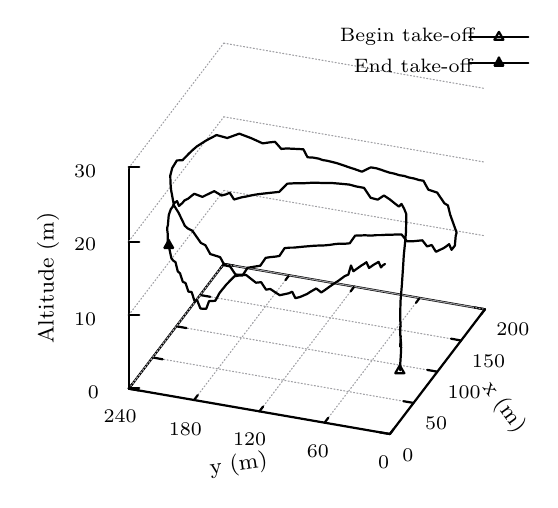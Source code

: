 
\definecolor{ca0a0a4}{RGB}{160,160,164}
\begin{tikzpicture}[y=0.80pt, x=0.80pt, yscale=-0.78, xscale=0.78, inner sep=0pt, outer sep=0pt]
\scriptsize
\begin{scope}[draw=black,line join=bevel,line cap=rect,even odd rule,line width=0.800pt]
  \begin{scope}[cm={{1.0,0.0,0.0,1.0,(0.0,0.0)}},draw=black,line join=bevel,line cap=rect,line width=0.800pt]
  \end{scope}
  \begin{scope}[cm={{1.006,0.0,0.0,1.006,(0.0,0.0)}},draw=black,line join=bevel,line cap=rect,line width=0.800pt]
  \end{scope}
  \begin{scope}[cm={{1.006,0.0,0.0,1.006,(0.0,0.0)}},draw=black,line join=round,line cap=round,line width=0.800pt]
    \path[draw] (57.5,238.9) -- (112.2,167.1);
    \path[draw] (262.5,193.2) -- (112.2,167.1);
    \path[draw] (57.5,238.5) -- (57.5,111.5);
  \end{scope}
  \begin{scope}[cm={{1.006,0.0,0.0,1.006,(0.0,0.0)}},draw=ca0a0a4,dash pattern=on 0.40pt off 0.80pt,line join=round,line cap=round,line width=0.400pt]
    \path[draw] (207.8,265.0) -- (57.5,238.9);
  \end{scope}
  \begin{scope}[cm={{1.006,0.0,0.0,1.006,(0.0,0.0)}},draw=black,line join=round,line cap=round,line width=0.800pt]
    \path[draw] (207.8,265.0) -- (201.9,264.0);
    \path[draw] (57.5,238.9) -- (63.4,239.9);
  \end{scope}
  \begin{scope}[cm={{1.006,0.0,0.0,1.006,(0.0,0.0)}},draw=black,line join=bevel,line cap=rect,line width=0.800pt]
  \end{scope}
  \begin{scope}[cm={{1.006,0.0,0.0,1.006,(216.344,282.253)}},draw=black,line join=bevel,line cap=rect,line width=0.800pt]
  \end{scope}
  \begin{scope}[cm={{1.006,0.0,0.0,1.006,(216.344,282.253)}},draw=black,line join=bevel,line cap=rect,line width=0.800pt]
  \end{scope}
  \begin{scope}[cm={{1.006,0.0,0.0,1.006,(216.344,282.253)}},draw=black,line join=bevel,line cap=rect,line width=0.800pt]
  \end{scope}
  \begin{scope}[cm={{1.006,0.0,0.0,1.006,(216.344,282.253)}},draw=black,line join=bevel,line cap=rect,line width=0.800pt]
  \end{scope}
  \begin{scope}[cm={{1.006,0.0,0.0,1.006,(216.344,282.253)}},draw=black,line join=bevel,line cap=rect,line width=0.800pt]
  \end{scope}
  \begin{scope}[cm={{1.006,0.0,0.0,1.006,(216.344,282.253)}},draw=black,line join=bevel,line cap=rect,line width=0.800pt]
    \path[fill=black] (0.0,0.0) node[above right] () {0};
  \end{scope}
  \begin{scope}[cm={{1.006,0.0,0.0,1.006,(216.344,282.253)}},draw=black,line join=bevel,line cap=rect,line width=0.800pt]
  \end{scope}
  \begin{scope}[cm={{1.006,0.0,0.0,1.006,(0.0,0.0)}},draw=black,line join=bevel,line cap=rect,line width=0.800pt]
  \end{scope}
  \begin{scope}[cm={{1.006,0.0,0.0,1.006,(0.0,0.0)}},draw=ca0a0a4,dash pattern=on 0.40pt off 0.80pt,line join=round,line cap=round,line width=0.400pt]
    \path[draw] (221.4,247.1) -- (71.2,220.9);
  \end{scope}
  \begin{scope}[cm={{1.006,0.0,0.0,1.006,(0.0,0.0)}},draw=black,line join=round,line cap=round,line width=0.800pt]
    \path[draw] (221.4,247.1) -- (215.6,246.1);
    \path[draw] (71.2,220.9) -- (77.0,222.0);
  \end{scope}
  \begin{scope}[cm={{1.006,0.0,0.0,1.006,(0.0,0.0)}},draw=black,line join=bevel,line cap=rect,line width=0.800pt]
  \end{scope}
  \begin{scope}[cm={{1.006,0.0,0.0,1.006,(229.425,264.141)}},draw=black,line join=bevel,line cap=rect,line width=0.800pt]
  \end{scope}
  \begin{scope}[cm={{1.006,0.0,0.0,1.006,(229.425,264.141)}},draw=black,line join=bevel,line cap=rect,line width=0.800pt]
  \end{scope}
  \begin{scope}[cm={{1.006,0.0,0.0,1.006,(229.425,264.141)}},draw=black,line join=bevel,line cap=rect,line width=0.800pt]
  \end{scope}
  \begin{scope}[cm={{1.006,0.0,0.0,1.006,(229.425,264.141)}},draw=black,line join=bevel,line cap=rect,line width=0.800pt]
  \end{scope}
  \begin{scope}[cm={{1.006,0.0,0.0,1.006,(229.425,264.141)}},draw=black,line join=bevel,line cap=rect,line width=0.800pt]
  \end{scope}
  \begin{scope}[cm={{1.006,0.0,0.0,1.006,(229.425,264.141)}},draw=black,line join=bevel,line cap=rect,line width=0.800pt]
    \path[fill=black] (0.0,0.0) node[above right] () {50};
  \end{scope}
  \begin{scope}[cm={{1.006,0.0,0.0,1.006,(229.425,264.141)}},draw=black,line join=bevel,line cap=rect,line width=0.800pt]
  \end{scope}
  \begin{scope}[cm={{1.006,0.0,0.0,1.006,(0.0,0.0)}},draw=black,line join=bevel,line cap=rect,line width=0.800pt]
  \end{scope}
  \begin{scope}[cm={{1.006,0.0,0.0,1.006,(0.0,0.0)}},draw=ca0a0a4,dash pattern=on 0.40pt off 0.80pt,line join=round,line cap=round,line width=0.400pt]
    \path[draw] (235.1,229.1) -- (84.9,203.0);
  \end{scope}
  \begin{scope}[cm={{1.006,0.0,0.0,1.006,(0.0,0.0)}},draw=black,line join=round,line cap=round,line width=0.800pt]
    \path[draw] (235.1,229.1) -- (229.3,228.1);
    \path[draw] (84.9,203.0) -- (90.7,204.0);
  \end{scope}
  \begin{scope}[cm={{1.006,0.0,0.0,1.006,(0.0,0.0)}},draw=black,line join=bevel,line cap=rect,line width=0.800pt]
  \end{scope}
  \begin{scope}[cm={{1.006,0.0,0.0,1.006,(242.506,246.028)}},draw=black,line join=bevel,line cap=rect,line width=0.800pt]
  \end{scope}
  \begin{scope}[cm={{1.006,0.0,0.0,1.006,(242.506,246.028)}},draw=black,line join=bevel,line cap=rect,line width=0.800pt]
  \end{scope}
  \begin{scope}[cm={{1.006,0.0,0.0,1.006,(242.506,246.028)}},draw=black,line join=bevel,line cap=rect,line width=0.800pt]
  \end{scope}
  \begin{scope}[cm={{1.006,0.0,0.0,1.006,(242.506,246.028)}},draw=black,line join=bevel,line cap=rect,line width=0.800pt]
  \end{scope}
  \begin{scope}[cm={{1.006,0.0,0.0,1.006,(242.506,246.028)}},draw=black,line join=bevel,line cap=rect,line width=0.800pt]
  \end{scope}
  \begin{scope}[cm={{1.006,0.0,0.0,1.006,(242.506,246.028)}},draw=black,line join=bevel,line cap=rect,line width=0.800pt]
    \path[fill=black] (0.0,0.0) node[above right] () {100};
  \end{scope}
  \begin{scope}[cm={{1.006,0.0,0.0,1.006,(242.506,246.028)}},draw=black,line join=bevel,line cap=rect,line width=0.800pt]
  \end{scope}
  \begin{scope}[cm={{1.006,0.0,0.0,1.006,(0.0,0.0)}},draw=black,line join=bevel,line cap=rect,line width=0.800pt]
  \end{scope}
  \begin{scope}[cm={{1.006,0.0,0.0,1.006,(0.0,0.0)}},draw=ca0a0a4,dash pattern=on 0.40pt off 0.80pt,line join=round,line cap=round,line width=0.400pt]
    \path[draw] (248.8,211.2) -- (98.6,185.0);
  \end{scope}
  \begin{scope}[cm={{1.006,0.0,0.0,1.006,(0.0,0.0)}},draw=black,line join=round,line cap=round,line width=0.800pt]
    \path[draw] (248.8,211.2) -- (243.0,210.1);
    \path[draw] (98.6,185.0) -- (104.4,186.0);
  \end{scope}
  \begin{scope}[cm={{1.006,0.0,0.0,1.006,(0.0,0.0)}},draw=black,line join=bevel,line cap=rect,line width=0.800pt]
  \end{scope}
  \begin{scope}[cm={{1.006,0.0,0.0,1.006,(256.594,227.916)}},draw=black,line join=bevel,line cap=rect,line width=0.800pt]
  \end{scope}
  \begin{scope}[cm={{1.006,0.0,0.0,1.006,(256.594,227.916)}},draw=black,line join=bevel,line cap=rect,line width=0.800pt]
  \end{scope}
  \begin{scope}[cm={{1.006,0.0,0.0,1.006,(256.594,227.916)}},draw=black,line join=bevel,line cap=rect,line width=0.800pt]
  \end{scope}
  \begin{scope}[cm={{1.006,0.0,0.0,1.006,(256.594,227.916)}},draw=black,line join=bevel,line cap=rect,line width=0.800pt]
  \end{scope}
  \begin{scope}[cm={{1.006,0.0,0.0,1.006,(256.594,227.916)}},draw=black,line join=bevel,line cap=rect,line width=0.800pt]
  \end{scope}
  \begin{scope}[cm={{1.006,0.0,0.0,1.006,(256.594,227.916)}},draw=black,line join=bevel,line cap=rect,line width=0.800pt]
    \path[fill=black] (0.0,0.0) node[above right] () {150};
  \end{scope}
  \begin{scope}[cm={{1.006,0.0,0.0,1.006,(256.594,227.916)}},draw=black,line join=bevel,line cap=rect,line width=0.800pt]
  \end{scope}
  \begin{scope}[cm={{1.006,0.0,0.0,1.006,(0.0,0.0)}},draw=black,line join=bevel,line cap=rect,line width=0.800pt]
  \end{scope}
  \begin{scope}[cm={{1.006,0.0,0.0,1.006,(0.0,0.0)}},draw=ca0a0a4,dash pattern=on 0.40pt off 0.80pt,line join=round,line cap=round,line width=0.400pt]
    \path[draw] (262.5,193.2) -- (112.2,167.1);
  \end{scope}
  \begin{scope}[cm={{1.006,0.0,0.0,1.006,(0.0,0.0)}},draw=black,line join=round,line cap=round,line width=0.800pt]
    \path[draw] (262.5,193.2) -- (256.6,192.2);
    \path[draw] (112.2,167.1) -- (118.1,168.1);
  \end{scope}
  \begin{scope}[cm={{1.006,0.0,0.0,1.006,(0.0,0.0)}},draw=black,line join=bevel,line cap=rect,line width=0.800pt]
  \end{scope}
  \begin{scope}[cm={{1.006,0.0,0.0,1.006,(270.681,209.803)}},draw=black,line join=bevel,line cap=rect,line width=0.800pt]
  \end{scope}
  \begin{scope}[cm={{1.006,0.0,0.0,1.006,(270.681,209.803)}},draw=black,line join=bevel,line cap=rect,line width=0.800pt]
  \end{scope}
  \begin{scope}[cm={{1.006,0.0,0.0,1.006,(270.681,209.803)}},draw=black,line join=bevel,line cap=rect,line width=0.800pt]
  \end{scope}
  \begin{scope}[cm={{1.006,0.0,0.0,1.006,(270.681,209.803)}},draw=black,line join=bevel,line cap=rect,line width=0.800pt]
  \end{scope}
  \begin{scope}[cm={{1.006,0.0,0.0,1.006,(270.681,209.803)}},draw=black,line join=bevel,line cap=rect,line width=0.800pt]
  \end{scope}
  \begin{scope}[cm={{1.006,0.0,0.0,1.006,(270.681,209.803)}},draw=black,line join=bevel,line cap=rect,line width=0.800pt]
    \path[fill=black] (0.0,0.0) node[above right] () {200};
  \end{scope}
  \begin{scope}[cm={{1.006,0.0,0.0,1.006,(270.681,209.803)}},draw=black,line join=bevel,line cap=rect,line width=0.800pt]
  \end{scope}
  \begin{scope}[cm={{1.006,0.0,0.0,1.006,(0.0,0.0)}},draw=black,line join=bevel,line cap=rect,line width=0.800pt]
  \end{scope}
  \begin{scope}[cm={{1.006,0.0,0.0,1.006,(0.0,0.0)}},draw=ca0a0a4,dash pattern=on 0.40pt off 0.80pt,line join=round,line cap=round,line width=0.400pt]
    \path[draw] (207.8,265.0) -- (262.5,193.2);
  \end{scope}
  \begin{scope}[cm={{1.006,0.0,0.0,1.006,(0.0,0.0)}},draw=black,line join=round,line cap=round,line width=0.800pt]
    \path[draw] (207.8,265.0) -- (209.9,262.2);
    \path[draw] (262.5,193.2) -- (260.4,196.0);
  \end{scope}
  \begin{scope}[cm={{1.006,0.0,0.0,1.006,(0.0,0.0)}},draw=black,line join=bevel,line cap=rect,line width=0.800pt]
  \end{scope}
  \begin{scope}[cm={{1.006,0.0,0.0,1.006,(202.256,286.278)}},draw=black,line join=bevel,line cap=rect,line width=0.800pt]
  \end{scope}
  \begin{scope}[cm={{1.006,0.0,0.0,1.006,(202.256,286.278)}},draw=black,line join=bevel,line cap=rect,line width=0.800pt]
  \end{scope}
  \begin{scope}[cm={{1.006,0.0,0.0,1.006,(202.256,286.278)}},draw=black,line join=bevel,line cap=rect,line width=0.800pt]
  \end{scope}
  \begin{scope}[cm={{1.006,0.0,0.0,1.006,(202.256,286.278)}},draw=black,line join=bevel,line cap=rect,line width=0.800pt]
  \end{scope}
  \begin{scope}[cm={{1.006,0.0,0.0,1.006,(202.256,286.278)}},draw=black,line join=bevel,line cap=rect,line width=0.800pt]
  \end{scope}
  \begin{scope}[cm={{1.006,0.0,0.0,1.006,(202.256,286.278)}},draw=black,line join=bevel,line cap=rect,line width=0.800pt]
    \path[fill=black] (0.0,0.0) node[above right] () {0};
  \end{scope}
  \begin{scope}[cm={{1.006,0.0,0.0,1.006,(202.256,286.278)}},draw=black,line join=bevel,line cap=rect,line width=0.800pt]
  \end{scope}
  \begin{scope}[cm={{1.006,0.0,0.0,1.006,(0.0,0.0)}},draw=black,line join=bevel,line cap=rect,line width=0.800pt]
  \end{scope}
  \begin{scope}[cm={{1.006,0.0,0.0,1.006,(0.0,0.0)}},draw=ca0a0a4,dash pattern=on 0.40pt off 0.80pt,line join=round,line cap=round,line width=0.400pt]
    \path[draw] (170.2,258.5) -- (224.9,186.7);
  \end{scope}
  \begin{scope}[cm={{1.006,0.0,0.0,1.006,(0.0,0.0)}},draw=black,line join=round,line cap=round,line width=0.800pt]
    \path[draw] (170.2,258.5) -- (172.3,255.7);
    \path[draw] (224.9,186.7) -- (222.8,189.5);
  \end{scope}
  \begin{scope}[cm={{1.006,0.0,0.0,1.006,(0.0,0.0)}},draw=black,line join=bevel,line cap=rect,line width=0.800pt]
  \end{scope}
  \begin{scope}[cm={{1.006,0.0,0.0,1.006,(161.0,280.241)}},draw=black,line join=bevel,line cap=rect,line width=0.800pt]
  \end{scope}
  \begin{scope}[cm={{1.006,0.0,0.0,1.006,(161.0,280.241)}},draw=black,line join=bevel,line cap=rect,line width=0.800pt]
  \end{scope}
  \begin{scope}[cm={{1.006,0.0,0.0,1.006,(161.0,280.241)}},draw=black,line join=bevel,line cap=rect,line width=0.800pt]
  \end{scope}
  \begin{scope}[cm={{1.006,0.0,0.0,1.006,(161.0,280.241)}},draw=black,line join=bevel,line cap=rect,line width=0.800pt]
  \end{scope}
  \begin{scope}[cm={{1.006,0.0,0.0,1.006,(161.0,280.241)}},draw=black,line join=bevel,line cap=rect,line width=0.800pt]
  \end{scope}
  \begin{scope}[cm={{1.006,0.0,0.0,1.006,(161.0,280.241)}},draw=black,line join=bevel,line cap=rect,line width=0.800pt]
    \path[fill=black] (0.0,0.0) node[above right] () {60};
  \end{scope}
  \begin{scope}[cm={{1.006,0.0,0.0,1.006,(161.0,280.241)}},draw=black,line join=bevel,line cap=rect,line width=0.800pt]
  \end{scope}
  \begin{scope}[cm={{1.006,0.0,0.0,1.006,(0.0,0.0)}},draw=black,line join=bevel,line cap=rect,line width=0.800pt]
  \end{scope}
  \begin{scope}[cm={{1.006,0.0,0.0,1.006,(0.0,0.0)}},draw=ca0a0a4,dash pattern=on 0.40pt off 0.80pt,line join=round,line cap=round,line width=0.400pt]
    \path[draw] (132.7,252.0) -- (187.3,180.1);
  \end{scope}
  \begin{scope}[cm={{1.006,0.0,0.0,1.006,(0.0,0.0)}},draw=black,line join=round,line cap=round,line width=0.800pt]
    \path[draw] (132.7,252.0) -- (134.8,249.2);
    \path[draw] (187.3,180.1) -- (185.2,182.9);
  \end{scope}
  \begin{scope}[cm={{1.006,0.0,0.0,1.006,(0.0,0.0)}},draw=black,line join=bevel,line cap=rect,line width=0.800pt]
  \end{scope}
  \begin{scope}[cm={{1.006,0.0,0.0,1.006,(118.234,273.197)}},draw=black,line join=bevel,line cap=rect,line width=0.800pt]
  \end{scope}
  \begin{scope}[cm={{1.006,0.0,0.0,1.006,(118.234,273.197)}},draw=black,line join=bevel,line cap=rect,line width=0.800pt]
  \end{scope}
  \begin{scope}[cm={{1.006,0.0,0.0,1.006,(118.234,273.197)}},draw=black,line join=bevel,line cap=rect,line width=0.800pt]
  \end{scope}
  \begin{scope}[cm={{1.006,0.0,0.0,1.006,(118.234,273.197)}},draw=black,line join=bevel,line cap=rect,line width=0.800pt]
  \end{scope}
  \begin{scope}[cm={{1.006,0.0,0.0,1.006,(118.234,273.197)}},draw=black,line join=bevel,line cap=rect,line width=0.800pt]
  \end{scope}
  \begin{scope}[cm={{1.006,0.0,0.0,1.006,(118.234,273.197)}},draw=black,line join=bevel,line cap=rect,line width=0.800pt]
    \path[fill=black] (0.0,0.0) node[above right] () {120};
  \end{scope}
  \begin{scope}[cm={{1.006,0.0,0.0,1.006,(118.234,273.197)}},draw=black,line join=bevel,line cap=rect,line width=0.800pt]
  \end{scope}
  \begin{scope}[cm={{1.006,0.0,0.0,1.006,(0.0,0.0)}},draw=black,line join=bevel,line cap=rect,line width=0.800pt]
  \end{scope}
  \begin{scope}[cm={{1.006,0.0,0.0,1.006,(0.0,0.0)}},draw=ca0a0a4,dash pattern=on 0.40pt off 0.80pt,line join=round,line cap=round,line width=0.400pt]
    \path[draw] (95.1,245.4) -- (149.8,173.6);
  \end{scope}
  \begin{scope}[cm={{1.006,0.0,0.0,1.006,(0.0,0.0)}},draw=black,line join=round,line cap=round,line width=0.800pt]
    \path[draw] (95.1,245.4) -- (97.2,242.6);
    \path[draw] (149.8,173.6) -- (147.7,176.4);
  \end{scope}
  \begin{scope}[cm={{1.006,0.0,0.0,1.006,(0.0,0.0)}},draw=black,line join=bevel,line cap=rect,line width=0.800pt]
  \end{scope}
  \begin{scope}[cm={{1.006,0.0,0.0,1.006,(81.003,267.159)}},draw=black,line join=bevel,line cap=rect,line width=0.800pt]
  \end{scope}
  \begin{scope}[cm={{1.006,0.0,0.0,1.006,(81.003,267.159)}},draw=black,line join=bevel,line cap=rect,line width=0.800pt]
  \end{scope}
  \begin{scope}[cm={{1.006,0.0,0.0,1.006,(81.003,267.159)}},draw=black,line join=bevel,line cap=rect,line width=0.800pt]
  \end{scope}
  \begin{scope}[cm={{1.006,0.0,0.0,1.006,(81.003,267.159)}},draw=black,line join=bevel,line cap=rect,line width=0.800pt]
  \end{scope}
  \begin{scope}[cm={{1.006,0.0,0.0,1.006,(81.003,267.159)}},draw=black,line join=bevel,line cap=rect,line width=0.800pt]
  \end{scope}
  \begin{scope}[cm={{1.006,0.0,0.0,1.006,(81.003,267.159)}},draw=black,line join=bevel,line cap=rect,line width=0.800pt]
    \path[fill=black] (0.0,0.0) node[above right] () {180};
  \end{scope}
  \begin{scope}[cm={{1.006,0.0,0.0,1.006,(81.003,267.159)}},draw=black,line join=bevel,line cap=rect,line width=0.800pt]
  \end{scope}
  \begin{scope}[cm={{1.006,0.0,0.0,1.006,(0.0,0.0)}},draw=black,line join=bevel,line cap=rect,line width=0.800pt]
  \end{scope}
  \begin{scope}[cm={{1.006,0.0,0.0,1.006,(0.0,0.0)}},draw=ca0a0a4,dash pattern=on 0.40pt off 0.80pt,line join=round,line cap=round,line width=0.400pt]
    \path[draw] (57.5,238.9) -- (112.2,167.1);
  \end{scope}
  \begin{scope}[cm={{1.006,0.0,0.0,1.006,(0.0,0.0)}},draw=black,line join=round,line cap=round,line width=0.800pt]
    \path[draw] (57.5,238.9) -- (59.6,236.1);
    \path[draw] (112.2,167.1) -- (110.1,169.9);
  \end{scope}
  \begin{scope}[cm={{1.006,0.0,0.0,1.006,(0.0,0.0)}},draw=black,line join=bevel,line cap=rect,line width=0.800pt]
  \end{scope}
  \begin{scope}[cm={{1.006,0.0,0.0,1.006,(43.269,260.116)}},draw=black,line join=bevel,line cap=rect,line width=0.800pt]
  \end{scope}
  \begin{scope}[cm={{1.006,0.0,0.0,1.006,(43.269,260.116)}},draw=black,line join=bevel,line cap=rect,line width=0.800pt]
  \end{scope}
  \begin{scope}[cm={{1.006,0.0,0.0,1.006,(43.269,260.116)}},draw=black,line join=bevel,line cap=rect,line width=0.800pt]
  \end{scope}
  \begin{scope}[cm={{1.006,0.0,0.0,1.006,(43.269,260.116)}},draw=black,line join=bevel,line cap=rect,line width=0.800pt]
  \end{scope}
  \begin{scope}[cm={{1.006,0.0,0.0,1.006,(43.269,260.116)}},draw=black,line join=bevel,line cap=rect,line width=0.800pt]
  \end{scope}
  \begin{scope}[cm={{1.006,0.0,0.0,1.006,(43.269,260.116)}},draw=black,line join=bevel,line cap=rect,line width=0.800pt]
    \path[fill=black] (0.0,0.0) node[above right] () {240};
  \end{scope}
  \begin{scope}[cm={{1.006,0.0,0.0,1.006,(43.269,260.116)}},draw=black,line join=bevel,line cap=rect,line width=0.800pt]
  \end{scope}
  \begin{scope}[cm={{1.006,0.0,0.0,1.006,(0.0,0.0)}},draw=black,line join=bevel,line cap=rect,line width=0.800pt]
  \end{scope}
  \begin{scope}[cm={{1.006,0.0,0.0,1.006,(0.0,0.0)}},draw=ca0a0a4,dash pattern=on 0.40pt off 0.80pt,line join=round,line cap=round,line width=0.400pt]
    \path[draw] (57.5,238.9) -- (112.2,167.1);
    \path[draw] (112.2,167.1) -- (112.2,167.1) -- (262.5,193.2);
  \end{scope}
  \begin{scope}[cm={{1.006,0.0,0.0,1.006,(0.0,0.0)}},draw=black,line join=round,line cap=round,line width=0.800pt]
    \path[draw] (57.5,238.5) -- (63.5,238.5);
  \end{scope}
  \begin{scope}[cm={{1.006,0.0,0.0,1.006,(0.0,0.0)}},draw=black,line join=bevel,line cap=rect,line width=0.800pt]
  \end{scope}
  \begin{scope}[cm={{1.006,0.0,0.0,1.006,(34.212,246.028)}},draw=black,line join=bevel,line cap=rect,line width=0.800pt]
  \end{scope}
  \begin{scope}[cm={{1.006,0.0,0.0,1.006,(34.212,246.028)}},draw=black,line join=bevel,line cap=rect,line width=0.800pt]
  \end{scope}
  \begin{scope}[cm={{1.006,0.0,0.0,1.006,(34.212,246.028)}},draw=black,line join=bevel,line cap=rect,line width=0.800pt]
  \end{scope}
  \begin{scope}[cm={{1.006,0.0,0.0,1.006,(34.212,246.028)}},draw=black,line join=bevel,line cap=rect,line width=0.800pt]
  \end{scope}
  \begin{scope}[cm={{1.006,0.0,0.0,1.006,(34.212,246.028)}},draw=black,line join=bevel,line cap=rect,line width=0.800pt]
  \end{scope}
  \begin{scope}[cm={{1.006,0.0,0.0,1.006,(34.212,246.028)}},draw=black,line join=bevel,line cap=rect,line width=0.800pt]
    \path[fill=black] (0.0,0.0) node[above right] () {0};
  \end{scope}
  \begin{scope}[cm={{1.006,0.0,0.0,1.006,(34.212,246.028)}},draw=black,line join=bevel,line cap=rect,line width=0.800pt]
  \end{scope}
  \begin{scope}[cm={{1.006,0.0,0.0,1.006,(0.0,0.0)}},draw=black,line join=bevel,line cap=rect,line width=0.800pt]
  \end{scope}
  \begin{scope}[cm={{1.006,0.0,0.0,1.006,(0.0,0.0)}},draw=ca0a0a4,dash pattern=on 0.40pt off 0.80pt,line join=round,line cap=round,line width=0.400pt]
    \path[draw] (57.5,196.5) -- (112.2,124.8);
    \path[draw] (112.2,124.8) -- (112.2,124.8) -- (262.5,150.9);
  \end{scope}
  \begin{scope}[cm={{1.006,0.0,0.0,1.006,(0.0,0.0)}},draw=black,line join=round,line cap=round,line width=0.800pt]
    \path[draw] (57.5,196.5) -- (63.5,196.5);
  \end{scope}
  \begin{scope}[cm={{1.006,0.0,0.0,1.006,(0.0,0.0)}},draw=black,line join=bevel,line cap=rect,line width=0.800pt]
  \end{scope}
  \begin{scope}[cm={{1.006,0.0,0.0,1.006,(26.163,203.766)}},draw=black,line join=bevel,line cap=rect,line width=0.800pt]
  \end{scope}
  \begin{scope}[cm={{1.006,0.0,0.0,1.006,(26.163,203.766)}},draw=black,line join=bevel,line cap=rect,line width=0.800pt]
  \end{scope}
  \begin{scope}[cm={{1.006,0.0,0.0,1.006,(26.163,203.766)}},draw=black,line join=bevel,line cap=rect,line width=0.800pt]
  \end{scope}
  \begin{scope}[cm={{1.006,0.0,0.0,1.006,(26.163,203.766)}},draw=black,line join=bevel,line cap=rect,line width=0.800pt]
  \end{scope}
  \begin{scope}[cm={{1.006,0.0,0.0,1.006,(26.163,203.766)}},draw=black,line join=bevel,line cap=rect,line width=0.800pt]
  \end{scope}
  \begin{scope}[cm={{1.006,0.0,0.0,1.006,(26.163,203.766)}},draw=black,line join=bevel,line cap=rect,line width=0.800pt]
    \path[fill=black] (0.0,0.0) node[above right] () {10};
  \end{scope}
  \begin{scope}[cm={{1.006,0.0,0.0,1.006,(26.163,203.766)}},draw=black,line join=bevel,line cap=rect,line width=0.800pt]
  \end{scope}
  \begin{scope}[cm={{1.006,0.0,0.0,1.006,(0.0,0.0)}},draw=black,line join=bevel,line cap=rect,line width=0.800pt]
  \end{scope}
  \begin{scope}[cm={{1.006,0.0,0.0,1.006,(0.0,0.0)}},draw=ca0a0a4,dash pattern=on 0.40pt off 0.80pt,line join=round,line cap=round,line width=0.400pt]
    \path[draw] (57.5,154.1) -- (112.2,82.4);
    \path[draw] (112.2,82.4) -- (112.2,82.4) -- (262.5,108.5);
  \end{scope}
  \begin{scope}[cm={{1.006,0.0,0.0,1.006,(0.0,0.0)}},draw=black,line join=round,line cap=round,line width=0.800pt]
    \path[draw] (57.5,154.5) -- (63.5,154.5);
  \end{scope}
  \begin{scope}[cm={{1.006,0.0,0.0,1.006,(0.0,0.0)}},draw=black,line join=bevel,line cap=rect,line width=0.800pt]
  \end{scope}
  \begin{scope}[cm={{1.006,0.0,0.0,1.006,(26.163,160.497)}},draw=black,line join=bevel,line cap=rect,line width=0.800pt]
  \end{scope}
  \begin{scope}[cm={{1.006,0.0,0.0,1.006,(26.163,160.497)}},draw=black,line join=bevel,line cap=rect,line width=0.800pt]
  \end{scope}
  \begin{scope}[cm={{1.006,0.0,0.0,1.006,(26.163,160.497)}},draw=black,line join=bevel,line cap=rect,line width=0.800pt]
  \end{scope}
  \begin{scope}[cm={{1.006,0.0,0.0,1.006,(26.163,160.497)}},draw=black,line join=bevel,line cap=rect,line width=0.800pt]
  \end{scope}
  \begin{scope}[cm={{1.006,0.0,0.0,1.006,(26.163,160.497)}},draw=black,line join=bevel,line cap=rect,line width=0.800pt]
  \end{scope}
  \begin{scope}[cm={{1.006,0.0,0.0,1.006,(26.163,160.497)}},draw=black,line join=bevel,line cap=rect,line width=0.800pt]
    \path[fill=black] (0.0,0.0) node[above right] () {20};
  \end{scope}
  \begin{scope}[cm={{1.006,0.0,0.0,1.006,(26.163,160.497)}},draw=black,line join=bevel,line cap=rect,line width=0.800pt]
  \end{scope}
  \begin{scope}[cm={{1.006,0.0,0.0,1.006,(0.0,0.0)}},draw=black,line join=bevel,line cap=rect,line width=0.800pt]
  \end{scope}
  \begin{scope}[cm={{1.006,0.0,0.0,1.006,(0.0,0.0)}},draw=ca0a0a4,dash pattern=on 0.40pt off 0.80pt,line join=round,line cap=round,line width=0.400pt]
    \path[draw] (57.5,111.8) -- (112.2,40.0);
    \path[draw] (112.2,40.0) -- (112.2,40.0) -- (262.5,66.1);
  \end{scope}
  \begin{scope}[cm={{1.006,0.0,0.0,1.006,(0.0,0.0)}},draw=black,line join=round,line cap=round,line width=0.800pt]
    \path[draw] (57.5,111.5) -- (63.5,111.5);
  \end{scope}
  \begin{scope}[cm={{1.006,0.0,0.0,1.006,(0.0,0.0)}},draw=black,line join=bevel,line cap=rect,line width=0.800pt]
  \end{scope}
  \begin{scope}[cm={{1.006,0.0,0.0,1.006,(26.163,118.234)}},draw=black,line join=bevel,line cap=rect,line width=0.800pt]
  \end{scope}
  \begin{scope}[cm={{1.006,0.0,0.0,1.006,(26.163,118.234)}},draw=black,line join=bevel,line cap=rect,line width=0.800pt]
  \end{scope}
  \begin{scope}[cm={{1.006,0.0,0.0,1.006,(26.163,118.234)}},draw=black,line join=bevel,line cap=rect,line width=0.800pt]
  \end{scope}
  \begin{scope}[cm={{1.006,0.0,0.0,1.006,(26.163,118.234)}},draw=black,line join=bevel,line cap=rect,line width=0.800pt]
  \end{scope}
  \begin{scope}[cm={{1.006,0.0,0.0,1.006,(26.163,118.234)}},draw=black,line join=bevel,line cap=rect,line width=0.800pt]
  \end{scope}
  \begin{scope}[cm={{1.006,0.0,0.0,1.006,(26.163,118.234)}},draw=black,line join=bevel,line cap=rect,line width=0.800pt]
    \path[fill=black] (0.0,0.0) node[above right] () {30};
  \end{scope}
  \begin{scope}[cm={{1.006,0.0,0.0,1.006,(26.163,118.234)}},draw=black,line join=bevel,line cap=rect,line width=0.800pt]
  \end{scope}
  \begin{scope}[cm={{1.006,0.0,0.0,1.006,(0.0,0.0)}},draw=black,line join=bevel,line cap=rect,line width=0.800pt]
  \end{scope}
  \begin{scope}[cm={{1.006,0.0,0.0,1.006,(0.0,0.0)}},draw=black,line join=bevel,line cap=rect,line width=0.800pt]
  \end{scope}
  \begin{scope}[cm={{1.006,0.0,0.0,1.006,(0.0,0.0)}},draw=black,line join=bevel,line cap=rect,line width=0.800pt]
  \end{scope}
  \begin{scope}[cm={{1.006,0.0,0.0,1.006,(0.0,0.0)}},draw=black,line join=round,line cap=round,line width=0.800pt]
    \path[draw] (213.8,228.3) -- (213.8,228.3) -- (213.8,228.3) --
      (213.8,228.3) -- (213.8,228.3) -- (213.8,228.3) --
      (213.8,228.3) -- (213.8,228.3) -- (213.8,228.3) --
      (213.8,228.3) -- (213.8,228.3) -- (213.8,228.3) --
      (213.8,228.3) -- (213.8,228.3) -- (213.8,228.3) --
      (213.8,228.3) -- (213.8,228.3) -- (213.8,224.0) --
      (213.8,224.0) -- (213.8,224.0) -- (213.8,224.0) --
      (214.1,219.4) -- (214.1,219.4) -- (214.1,219.4) --
      (214.1,219.4) -- (214.1,219.4) -- (214.1,219.4) --
      (214.3,214.8) -- (214.3,214.8) -- (213.7,214.7) --
      (213.7,214.7) -- (214.0,210.1) -- (214.0,210.1) --
      (214.3,214.0) -- (214.3,214.0) -- (214.3,214.0) --
      (214.3,214.0) -- (213.9,209.3) -- (213.9,209.3) --
      (214.2,208.9) -- (214.2,208.9) -- (213.8,208.5) --
      (213.8,208.5) -- (213.8,208.5) -- (213.8,208.5) --
      (213.8,208.5) -- (213.8,208.5) -- (213.7,203.4) --
      (213.7,203.4) -- (214.0,203.0) -- (214.0,203.0) --
      (214.0,203.0) -- (214.0,203.0) -- (213.7,198.3) --
      (213.7,198.3) -- (213.7,198.3) -- (213.7,198.3) --
      (213.9,188.7) -- (213.9,188.7) -- (213.9,188.7) --
      (213.9,188.7) -- (214.7,179.1) -- (214.7,179.1) --
      (214.7,179.1) -- (214.7,179.1) -- (215.4,168.7) --
      (215.4,168.7) -- (215.4,168.7) -- (215.4,168.7) --
      (215.8,162.1) -- (215.8,162.1) -- (215.8,162.1) --
      (215.8,162.1) -- (215.8,162.1) -- (215.8,162.1) --
      (216.5,155.1) -- (216.5,155.1) -- (216.5,155.1) --
      (216.5,155.1) -- (216.5,155.1) -- (216.5,155.1) --
      (217.1,148.3) -- (217.1,148.3) -- (217.1,148.3) --
      (217.1,148.3) -- (217.2,141.2) -- (217.2,141.2) --
      (217.2,141.2) -- (217.2,141.2) -- (217.2,138.3) --
      (217.2,138.3) -- (217.2,138.3) -- (217.2,138.3) --
      (217.2,138.3) -- (217.2,138.3) -- (216.0,135.3) --
      (216.0,135.3) -- (216.0,135.3) -- (216.0,135.3) --
      (216.0,135.3) -- (216.0,135.3) -- (214.5,132.6) --
      (214.5,132.6) -- (214.5,132.6) -- (214.5,132.6) --
      (213.0,134.1) -- (213.0,134.1) -- (213.0,134.1) --
      (213.0,134.1) -- (210.3,132.0) -- (210.3,132.0) --
      (210.3,132.0) -- (210.3,132.0) -- (210.3,132.0) --
      (210.3,132.0) -- (207.7,129.9) -- (207.7,129.9) --
      (207.7,129.9) -- (207.7,129.9) -- (207.7,129.9) --
      (207.7,129.9) -- (204.4,127.7) -- (204.4,127.7) --
      (204.4,127.7) -- (204.4,127.7) -- (200.8,130.1) --
      (200.8,130.1) -- (200.8,130.1) -- (200.8,130.1) --
      (196.7,129.0) -- (196.7,129.0) -- (196.7,129.0) --
      (196.7,129.0) -- (196.7,129.0) -- (196.7,129.0) --
      (192.9,123.3) -- (192.9,123.3) -- (192.9,123.3) --
      (192.9,123.3) -- (192.9,123.3) -- (192.9,123.3) --
      (188.5,122.5) -- (188.5,122.5) -- (188.5,122.5) --
      (188.5,122.5) -- (184.4,121.4) -- (184.4,121.4) --
      (184.4,121.4) -- (184.4,121.4) -- (179.1,120.9) --
      (179.1,120.9) -- (179.1,120.9) -- (179.1,120.9) --
      (179.1,120.9) -- (179.1,120.9) -- (174.4,120.5) --
      (174.4,120.5) -- (174.4,120.5) -- (174.4,120.5) --
      (174.4,120.5) -- (174.4,120.5) -- (169.5,120.5) --
      (169.5,120.5) -- (169.5,120.5) -- (169.5,120.5) --
      (163.9,120.3) -- (163.9,120.3) -- (163.9,120.3) --
      (163.9,120.3) -- (158.8,120.6) -- (158.8,120.6) --
      (158.8,120.6) -- (158.8,120.6) -- (158.8,120.6) --
      (158.8,120.6) -- (153.9,120.6) -- (153.9,120.6) --
      (153.9,120.6) -- (153.9,120.6) -- (153.9,120.6) --
      (153.9,120.6) -- (148.7,120.9) -- (148.7,120.9) --
      (148.7,120.9) -- (148.7,120.9) -- (144.1,125.6) --
      (144.1,125.6) -- (144.1,125.6) -- (144.1,125.6) --
      (138.6,126.2) -- (138.6,126.2) -- (138.6,126.2) --
      (138.6,126.2) -- (138.6,126.2) -- (138.6,126.2) --
      (134.1,126.7) -- (134.1,126.7) -- (131.6,127.0) --
      (131.6,127.0) -- (129.2,127.4) -- (129.2,127.4) --
      (129.2,127.4) -- (129.2,127.4) -- (129.2,127.4) --
      (129.2,127.4) -- (125.0,128.3) -- (125.0,128.3) --
      (122.6,128.7) -- (122.6,128.7) -- (122.6,128.7) --
      (122.6,128.7) -- (122.6,128.7) -- (122.6,128.7) --
      (118.1,130.0) -- (118.1,130.0) -- (115.6,126.1) --
      (115.6,126.1) -- (113.6,127.0) -- (113.6,127.0) --
      (110.9,127.7) -- (110.9,127.7) -- (110.9,127.7) --
      (110.9,127.7) -- (110.9,127.7) -- (110.9,127.7) --
      (106.7,125.2) -- (106.7,125.2) -- (106.7,125.2) --
      (106.7,125.2) -- (102.3,127.3) -- (102.3,127.3) --
      (102.3,127.3) -- (102.3,127.3) -- (99.9,128.5) --
      (99.9,128.5) -- (99.9,128.5) -- (99.9,128.5) --
      (95.2,126.7) -- (95.2,126.7) -- (93.5,128.0) --
      (93.5,128.0) -- (93.5,128.0) -- (93.5,128.0) --
      (91.8,129.4) -- (91.8,129.4) -- (89.5,130.6) --
      (89.5,130.6) -- (88.4,132.0) -- (88.4,132.0) --
      (86.4,133.7) -- (86.4,133.7) -- (85.3,130.9) --
      (85.3,130.9) -- (85.3,130.9) -- (85.3,130.9) --
      (83.5,132.2) -- (83.5,132.2) -- (82.8,134.1) --
      (82.8,134.1) -- (81.7,135.6) -- (81.7,135.6) --
      (81.0,137.5) -- (81.0,137.5) -- (81.0,137.5) --
      (81.0,137.5) -- (80.5,139.0) -- (80.5,139.0) --
      (80.0,144.8) -- (80.0,144.8) -- (79.6,146.3) --
      (79.6,146.3) -- (79.7,148.0) -- (79.7,148.0) --
      (79.7,148.0) -- (79.7,148.0) -- (79.9,149.7) --
      (79.9,149.7) -- (80.0,155.4) -- (80.0,155.4) --
      (80.5,156.7) -- (80.5,156.7) -- (80.5,156.7) --
      (80.5,156.7) -- (80.5,156.7) -- (80.5,156.7) --
      (82.0,163.7) -- (82.0,163.7) -- (83.0,165.1) --
      (83.0,165.1) -- (84.4,166.1) -- (84.4,166.1) --
      (84.4,166.1) -- (84.4,166.1) -- (85.7,171.4) --
      (85.7,171.4) -- (87.0,172.5) -- (87.0,172.5) --
      (88.6,177.4) -- (88.6,177.4) -- (90.2,178.1) --
      (90.2,178.1) -- (90.2,178.1) -- (90.2,178.1) --
      (91.8,183.0) -- (91.8,183.0) -- (93.7,183.3) --
      (93.7,183.3) -- (95.3,188.3) -- (95.3,188.3) --
      (96.9,188.1) -- (96.9,188.1) -- (96.9,188.1) --
      (96.9,188.1) -- (98.7,192.7) -- (98.7,192.7) --
      (100.0,192.9) -- (100.0,192.9) -- (102.1,192.9) --
      (102.1,192.9) -- (103.7,188.5) -- (103.7,188.5) --
      (103.7,188.5) -- (103.7,188.5) -- (105.8,188.4) --
      (105.8,188.4) -- (107.3,188.3) -- (107.3,188.3) --
      (109.8,183.7) -- (109.8,183.7) -- (109.8,183.7) --
      (109.8,183.7) -- (109.8,183.7) -- (109.8,183.7) --
      (113.7,178.9) -- (113.7,178.9) -- (113.7,178.9) --
      (113.7,178.9) -- (118.3,174.2) -- (118.3,174.2) --
      (120.7,173.8) -- (120.7,173.8) -- (122.9,173.8) --
      (122.9,173.8) -- (122.9,173.8) -- (122.9,173.8) --
      (125.9,169.3) -- (125.9,169.3) -- (128.4,168.9) --
      (128.4,168.9) -- (130.8,168.5) -- (130.8,168.5) --
      (133.2,168.1) -- (133.2,168.1) -- (133.2,168.1) --
      (133.2,168.1) -- (136.3,163.6) -- (136.3,163.6) --
      (138.7,163.2) -- (138.7,163.2) -- (141.7,162.9) --
      (141.7,162.9) -- (141.7,162.9) -- (141.7,162.9) --
      (144.2,162.5) -- (144.2,162.5) -- (147.2,158.0) --
      (147.2,158.0) -- (150.3,157.7) -- (150.3,157.7) --
      (152.4,157.7) -- (152.4,157.7) -- (152.4,157.7) --
      (152.4,157.7) -- (155.5,157.4) -- (155.5,157.4) --
      (158.5,157.1) -- (158.5,157.1) -- (158.5,157.1) --
      (158.5,157.1) -- (158.5,157.1) -- (158.5,157.1) --
      (164.5,156.6) -- (164.5,156.6) -- (164.5,156.6) --
      (164.5,156.6) -- (170.4,156.4) -- (170.4,156.4) --
      (173.4,156.1) -- (173.4,156.1) -- (175.9,155.7) --
      (175.9,155.7) -- (175.9,155.7) -- (175.9,155.7) --
      (178.9,155.4) -- (178.9,155.4) -- (181.7,155.5) --
      (181.7,155.5) -- (184.7,155.2) -- (184.7,155.2) --
      (187.8,150.8) -- (187.8,150.8) -- (187.8,150.8) --
      (187.8,150.8) -- (187.8,150.8) -- (187.8,150.8) --
      (193.6,150.6) -- (193.6,150.6) -- (197.0,150.8) --
      (197.0,150.8) -- (200.1,150.5) -- (200.1,150.5) --
      (202.9,150.5) -- (202.9,150.5) -- (202.9,150.5) --
      (202.9,150.5) -- (205.9,150.3) -- (205.9,150.3) --
      (208.7,150.3) -- (208.7,150.3) -- (211.8,150.1) --
      (211.8,150.1) -- (214.5,150.1) -- (214.5,150.1) --
      (214.5,150.1) -- (214.5,150.1) -- (217.6,154.0) --
      (217.6,154.0) -- (220.4,154.1) -- (220.4,154.1) --
      (220.4,154.1) -- (220.4,154.1) -- (226.5,153.5) --
      (226.5,153.5) -- (226.5,153.5) -- (226.5,153.5) --
      (229.2,157.0) -- (229.2,157.0) -- (231.9,156.2) --
      (231.9,156.2) -- (234.3,160.1) -- (234.3,160.1) --
      (234.3,160.1) -- (234.3,160.1) -- (234.3,160.1) --
      (234.3,160.1) -- (238.7,158.0) -- (238.7,158.0) --
      (240.2,157.0) -- (240.2,157.0) -- (241.9,155.7) --
      (241.9,155.7) -- (241.9,155.7) -- (241.9,155.7) --
      (243.3,159.0) -- (243.3,159.0) -- (243.3,159.0) --
      (243.3,159.0) -- (245.2,156.5) -- (245.2,156.5) --
      (245.7,150.8) -- (245.7,150.8) -- (245.7,150.8) --
      (245.7,150.8) -- (246.2,149.2) -- (246.2,149.2) --
      (245.8,147.9) -- (245.8,147.9) -- (245.8,147.9) --
      (245.8,147.9) -- (244.9,145.4) -- (244.9,145.4) --
      (244.9,145.4) -- (244.9,145.4) -- (244.9,145.4) --
      (244.9,145.4) -- (242.5,138.7) -- (242.5,138.7) --
      (241.2,133.4) -- (241.2,133.4) -- (239.2,132.2) --
      (239.2,132.2) -- (239.2,132.2) -- (239.2,132.2) --
      (239.2,132.2) -- (239.2,132.2) -- (235.0,126.0) --
      (235.0,126.0) -- (235.0,126.0) -- (235.0,126.0) --
      (229.9,124.3) -- (229.9,124.3) -- (229.9,124.3) --
      (229.9,124.3) -- (227.1,119.2) -- (227.1,119.2) --
      (224.6,118.8) -- (224.6,118.8) -- (221.7,117.9) --
      (221.7,117.9) -- (218.6,117.3) -- (218.6,117.3) --
      (218.6,117.3) -- (218.6,117.3) -- (216.3,116.5) --
      (216.3,116.5) -- (213.2,116.0) -- (213.2,116.0) --
      (210.3,115.1) -- (210.3,115.1) -- (207.8,114.6) --
      (207.8,114.6) -- (207.8,114.6) -- (207.8,114.6) --
      (205.0,113.7) -- (205.0,113.7) -- (202.8,112.9) --
      (202.8,112.9) -- (199.9,112.0) -- (199.9,112.0) --
      (196.8,111.5) -- (196.8,111.5) -- (196.8,111.5) --
      (196.8,111.5) -- (196.8,111.5) -- (196.8,111.5) --
      (191.7,114.0) -- (191.7,114.0) -- (191.7,114.0) --
      (191.7,114.0) -- (187.2,112.4) -- (187.2,112.4) --
      (187.2,112.4) -- (187.2,112.4) -- (184.3,111.5) --
      (184.3,111.5) -- (182.1,110.7) -- (182.1,110.7) --
      (182.1,110.7) -- (182.1,110.7) -- (177.0,109.0) --
      (177.0,109.0) -- (177.0,109.0) -- (177.0,109.0) --
      (177.0,109.0) -- (177.0,109.0) -- (171.7,107.7) --
      (171.7,107.7) -- (169.2,107.3) -- (169.2,107.3) --
      (166.9,106.5) -- (166.9,106.5) -- (166.9,106.5) --
      (166.9,106.5) -- (163.8,105.9) -- (163.8,105.9) --
      (160.4,105.7) -- (160.4,105.7) -- (158.0,101.1) --
      (158.0,101.1) -- (154.6,100.9) -- (154.6,100.9) --
      (154.6,100.9) -- (154.6,100.9) -- (151.8,100.8) --
      (151.8,100.8) -- (148.4,100.6) -- (148.4,100.6) --
      (145.3,100.9) -- (145.3,100.9) -- (141.7,96.8) --
      (141.7,96.8) -- (141.7,96.8) -- (141.7,96.8) --
      (138.6,97.1) -- (138.6,97.1) -- (134.6,97.7) --
      (134.6,97.7) -- (134.6,97.7) -- (134.6,97.7) --
      (128.0,94.7) -- (128.0,94.7) -- (128.0,94.7) --
      (128.0,94.7) -- (128.0,94.7) -- (128.0,94.7) --
      (121.1,92.1) -- (121.1,92.1) -- (121.1,92.1) --
      (121.1,92.1) -- (114.2,94.6) -- (114.2,94.6) --
      (114.2,94.6) -- (114.2,94.6) -- (114.2,94.6) --
      (114.2,94.6) -- (108.0,92.9) -- (108.0,92.9) --
      (108.0,92.9) -- (108.0,92.9) -- (102.1,96.0) --
      (102.1,96.0) -- (102.1,96.0) -- (102.1,96.0) --
      (102.1,96.0) -- (102.1,96.0) -- (96.6,99.5) --
      (96.6,99.5) -- (94.3,101.5) -- (94.3,101.5) --
      (92.1,103.6) -- (92.1,103.6) -- (92.1,103.6) --
      (92.1,103.6) -- (92.1,103.6) -- (92.1,103.6) --
      (88.4,107.4) -- (88.4,107.4) -- (88.4,107.4) --
      (88.4,107.4) -- (85.2,107.5) -- (85.2,107.5) --
      (85.2,107.5) -- (85.2,107.5) -- (85.2,107.5) --
      (85.2,107.5) -- (82.5,111.9) -- (82.5,111.9) --
      (82.5,111.9) -- (82.5,111.9) -- (81.4,116.2) --
      (81.4,116.2) -- (81.4,116.2) -- (81.4,116.2) --
      (81.4,116.2) -- (81.4,116.2) -- (81.5,120.7) --
      (81.5,120.7) -- (81.5,120.7) -- (81.5,120.7) --
      (81.9,124.8) -- (81.9,124.8) -- (81.9,124.8) --
      (81.9,124.8) -- (81.9,124.8) -- (81.9,124.8) --
      (83.5,133.4) -- (83.5,133.4) -- (83.5,133.4) --
      (83.5,133.4) -- (86.1,137.5) -- (86.1,137.5) --
      (86.1,137.5) -- (86.1,137.5) -- (86.1,137.5) --
      (86.1,137.5) -- (89.8,145.2) -- (89.8,145.2) --
      (91.5,146.7) -- (91.5,146.7) -- (94.1,148.0) --
      (94.1,148.0) -- (94.1,148.0) -- (94.1,148.0) --
      (94.1,148.0) -- (94.1,148.0) -- (99.0,155.0) --
      (99.0,155.0) -- (101.6,156.3) -- (101.6,156.3) --
      (104.4,161.4) -- (104.4,161.4) -- (104.4,161.4) --
      (104.4,161.4) -- (107.3,162.3) -- (107.3,162.3) --
      (110.1,163.2) -- (110.1,163.2) -- (112.6,167.9) --
      (112.6,167.9) -- (115.8,168.5) -- (115.8,168.5) --
      (115.8,168.5) -- (115.8,168.5) -- (118.9,173.2) --
      (118.9,173.2) -- (121.7,173.3) -- (121.7,173.3) --
      (125.1,173.5) -- (125.1,173.5) -- (125.1,173.5) --
      (125.1,173.5) -- (125.1,173.5) -- (125.1,173.5) --
      (130.7,177.9) -- (130.7,177.9) -- (133.7,177.6) --
      (133.7,177.6) -- (136.5,181.9) -- (136.5,181.9) --
      (138.9,181.5) -- (138.9,181.5) -- (138.9,181.5) --
      (138.9,181.5) -- (138.9,181.5) -- (138.9,181.5) --
      (144.4,185.1) -- (144.4,185.1) -- (144.4,185.1) --
      (144.4,185.1) -- (149.5,184.0) -- (149.5,184.0) --
      (149.5,184.0) -- (149.5,184.0) -- (151.6,183.1) --
      (151.6,183.1) -- (153.4,186.8) -- (153.4,186.8) --
      (156.1,186.1) -- (156.1,186.1) -- (158.2,185.2) --
      (158.2,185.2) -- (158.2,185.2) -- (158.2,185.2) --
      (160.1,184.4) -- (160.1,184.4) -- (161.6,183.4) --
      (161.6,183.4) -- (161.6,183.4) -- (161.6,183.4) --
      (165.4,181.2) -- (165.4,181.2) -- (165.4,181.2) --
      (165.4,181.2) -- (165.4,181.2) -- (165.4,181.2) --
      (168.3,183.5) -- (168.3,183.5) -- (169.7,182.6) --
      (169.7,182.6) -- (169.7,182.6) -- (169.7,182.6) --
      (169.7,182.6) -- (169.7,182.6) -- (172.9,180.3) --
      (172.9,180.3) -- (172.9,180.3) -- (172.9,180.3) --
      (175.8,178.3) -- (175.8,178.3) -- (177.2,177.4) --
      (177.2,177.4) -- (177.2,177.4) -- (177.2,177.4) --
      (178.7,176.4) -- (178.7,176.4) -- (178.7,176.4) --
      (178.7,176.4) -- (181.8,174.1) -- (181.8,174.1) --
      (183.9,173.2) -- (183.9,173.2) -- (183.9,173.2) --
      (183.9,173.2) -- (185.4,168.0) -- (185.4,168.0) --
      (186.8,171.3) -- (186.8,171.3) -- (186.8,171.3) --
      (186.8,171.3) -- (190.0,169.0) -- (190.0,169.0) --
      (190.0,169.0) -- (190.0,169.0) -- (191.4,168.0) --
      (191.4,168.0) -- (192.9,167.1) -- (192.9,167.1) --
      (194.3,166.1) -- (194.3,166.1) -- (195.8,169.4) --
      (195.8,169.4) -- (195.8,169.4) -- (195.8,169.4) --
      (195.8,169.4) -- (195.8,169.4) -- (198.7,167.4) --
      (198.7,167.4) -- (199.8,166.8) -- (199.8,166.8) --
      (201.3,165.9) -- (201.3,165.9) -- (202.7,169.1) --
      (202.7,169.1) -- (202.7,169.1) -- (202.7,169.1) --
      (203.6,168.0) -- (203.6,168.0) -- (205.0,167.1);
  \end{scope}
  \begin{scope}[cm={{1.006,0.0,0.0,1.006,(0.0,0.0)}},draw=black,line join=bevel,line cap=rect,line width=0.800pt]
  \end{scope}
  \begin{scope}[cm={{1.006,0.0,0.0,1.006,(180.119,40.25)}},draw=black,line join=bevel,line cap=rect,line width=0.800pt]
  \end{scope}
  \begin{scope}[cm={{1.006,0.0,0.0,1.006,(180.119,40.25)}},draw=black,line join=bevel,line cap=rect,line width=0.800pt]
  \end{scope}
  \begin{scope}[cm={{1.006,0.0,0.0,1.006,(180.119,40.25)}},draw=black,line join=bevel,line cap=rect,line width=0.800pt]
  \end{scope}
  \begin{scope}[cm={{1.006,0.0,0.0,1.006,(180.119,40.25)}},draw=black,line join=bevel,line cap=rect,line width=0.800pt]
  \end{scope}
  \begin{scope}[cm={{1.006,0.0,0.0,1.006,(180.119,40.25)}},draw=black,line join=bevel,line cap=rect,line width=0.800pt]
  \end{scope}
  \begin{scope}[cm={{1.006,0.0,0.0,1.006,(180.119,41.25)}},draw=black,line join=bevel,line cap=rect,line width=0.800pt]
    \path[fill=black] (0.0,0.0) node[above right] () {\scriptsize Begin take-off};
  \end{scope}
  \begin{scope}[cm={{1.006,0.0,0.0,1.006,(180.119,40.25)}},draw=black,line join=bevel,line cap=rect,line width=0.800pt]
  \end{scope}
  \begin{scope}[cm={{1.006,0.0,0.0,1.006,(0.0,0.0)}},draw=black,line join=bevel,line cap=rect,line width=0.800pt]
  \end{scope}
  \begin{scope}[cm={{1.006,0.0,0.0,1.006,(0.0,0.0)}},draw=black,line join=round,line cap=round,line width=0.800pt]
    \path[draw,even odd rule] (253.5,36.5) -- (287.5,36.5);
  \end{scope}
  \begin{scope}[cm={{1.006,0.0,0.0,1.006,(0.0,0.0)}},draw=black,line join=bevel,line cap=rect,line width=0.800pt]
  \end{scope}
  \begin{scope}[cm={{1.006,0.0,0.0,1.006,(272.191,36.728)}},draw=black,line join=bevel,line cap=rect,line width=0.800pt]
  \end{scope}
  \begin{scope}[cm={{1.006,0.0,0.0,1.006,(272.191,36.728)}},draw=black,line join=round,line cap=round,line width=0.800pt]
    \path[draw,even odd rule] (0.0,-3.0) -- (2.598,1.5) --
      (-2.598,1.5) -- (0.0,-3.0);
  \end{scope}
  \begin{scope}[cm={{1.006,0.0,0.0,1.006,(272.191,36.728)}},draw=black,line join=bevel,line cap=rect,line width=0.800pt]
  \end{scope}
  \begin{scope}[cm={{1.006,0.0,0.0,1.006,(0.0,0.0)}},draw=black,line join=bevel,line cap=rect,line width=0.800pt]
  \end{scope}
  \begin{scope}[cm={{1.006,0.0,0.0,1.006,(0.0,0.0)}},draw=black,line join=bevel,line cap=rect,line width=0.800pt]
  \end{scope}
  \begin{scope}[cm={{1.006,0.0,0.0,1.006,(0.0,0.0)}},draw=black,line join=bevel,line cap=rect,line width=0.800pt]
  \end{scope}
  \begin{scope}[cm={{1.006,0.0,0.0,1.006,(0.0,0.0)}},draw=black,line join=round,line cap=round,line width=0.800pt]
    \path[draw,even odd rule] (213.5,225.5) -- (216.098,230.0) --
      (210.902,230.0) -- (213.5,225.5);
  \end{scope}
  \begin{scope}[cm={{1.006,0.0,0.0,1.006,(0.0,0.0)}},draw=black,line join=bevel,line cap=rect,line width=0.800pt]
  \end{scope}
  \begin{scope}[cm={{1.006,0.0,0.0,1.006,(188.169,55.344)}},draw=black,line join=bevel,line cap=rect,line width=0.800pt]
  \end{scope}
  \begin{scope}[cm={{1.006,0.0,0.0,1.006,(188.169,55.344)}},draw=black,line join=bevel,line cap=rect,line width=0.800pt]
  \end{scope}
  \begin{scope}[cm={{1.006,0.0,0.0,1.006,(188.169,55.344)}},draw=black,line join=bevel,line cap=rect,line width=0.800pt]
  \end{scope}
  \begin{scope}[cm={{1.006,0.0,0.0,1.006,(188.169,55.344)}},draw=black,line join=bevel,line cap=rect,line width=0.800pt]
  \end{scope}
  \begin{scope}[cm={{1.006,0.0,0.0,1.006,(188.169,55.344)}},draw=black,line join=bevel,line cap=rect,line width=0.800pt]
  \end{scope}
  \begin{scope}[cm={{1.006,0.0,0.0,1.006,(188.169,57.344)}},draw=black,line join=bevel,line cap=rect,line width=0.800pt]
    \path[fill=black] (0.0,0.0) node[above right] () {\scriptsize End take-off};
  \end{scope}
  \begin{scope}[cm={{1.006,0.0,0.0,1.006,(188.169,55.344)}},draw=black,line join=bevel,line cap=rect,line width=0.800pt]
  \end{scope}
  \begin{scope}[cm={{1.006,0.0,0.0,1.006,(0.0,0.0)}},draw=black,line join=bevel,line cap=rect,line width=0.800pt]
  \end{scope}
  \begin{scope}[cm={{1.006,0.0,0.0,1.006,(0.0,0.0)}},draw=black,line join=round,line cap=round,line width=0.800pt]
    \path[draw,even odd rule] (253.5,51.5) -- (287.5,51.5);
  \end{scope}
  \begin{scope}[cm={{1.006,0.0,0.0,1.006,(0.0,0.0)}},draw=black,line join=bevel,line cap=rect,line width=0.800pt]
  \end{scope}
  \begin{scope}[cm={{1.006,0.0,0.0,1.006,(272.191,51.822)}},draw=black,line join=bevel,line cap=rect,line width=0.800pt]
  \end{scope}
  \begin{scope}[cm={{1.006,0.0,0.0,1.006,(272.191,51.822)}},draw=black,fill=black,line join=bevel,line cap=rect,line width=0.800pt]
    \path[draw,fill,even odd rule] (0.0,-3.0) -- (2.598,1.5) --
      (-2.598,1.5) -- (0.0,-3.0);
  \end{scope}
  \begin{scope}[cm={{1.006,0.0,0.0,1.006,(272.191,51.822)}},draw=black,line join=bevel,line cap=rect,line width=0.800pt]
  \end{scope}
  \begin{scope}[cm={{1.006,0.0,0.0,1.006,(0.0,0.0)}},draw=black,line join=bevel,line cap=rect,line width=0.800pt]
  \end{scope}
  \begin{scope}[cm={{1.006,0.0,0.0,1.006,(0.0,0.0)}},draw=black,line join=bevel,line cap=rect,line width=0.800pt]
  \end{scope}
  \begin{scope}[cm={{1.006,0.0,0.0,1.006,(0.0,0.0)}},draw=black,line join=bevel,line cap=rect,line width=0.800pt]
  \end{scope}
  \begin{scope}[cm={{1.006,0.0,0.0,1.006,(0.0,0.0)}},draw=black,fill=black,line join=bevel,line cap=rect,line width=0.800pt]
    \path[draw,fill,even odd rule] (80.5,153.5) -- (83.098,158.0) --
      (77.902,158.0) -- (80.5,153.5);
  \end{scope}
  \begin{scope}[cm={{1.006,0.0,0.0,1.006,(0.0,0.0)}},draw=black,line join=bevel,line cap=rect,line width=0.800pt]
  \end{scope}
  \begin{scope}[cm={{1.006,0.0,0.0,1.006,(0.0,0.0)}},draw=black,line join=bevel,line cap=rect,line width=0.800pt]
  \end{scope}
  \begin{scope}[cm={{1.006,0.0,0.0,1.006,(0.0,0.0)}},draw=black,line join=round,line cap=round,line width=0.800pt]
    \path[draw] (262.5,193.2) -- (207.8,265.0);
    \path[draw] (57.5,238.9) -- (207.8,265.0);
  \end{scope}
  \begin{scope}[cm={{1.006,0.0,0.0,1.006,(0.0,0.0)}},draw=black,line join=bevel,line cap=rect,line width=0.800pt]
  \end{scope}
  \begin{scope}[cm={{0.606,-0.804,0.804,0.606,(269.838,272.58)}},draw=black,line join=bevel,line cap=rect,line width=0.800pt]
  \end{scope}
  \begin{scope}[cm={{0.606,-0.804,0.804,0.606,(269.838,272.58)}},draw=black,line join=bevel,line cap=rect,line width=0.800pt]
  \end{scope}
  \begin{scope}[cm={{0.606,-0.804,0.804,0.606,(269.838,272.58)}},draw=black,line join=bevel,line cap=rect,line width=0.800pt]
  \end{scope}
  \begin{scope}[cm={{0.606,-0.804,0.804,0.606,(269.838,272.58)}},draw=black,line join=bevel,line cap=rect,line width=0.800pt]
  \end{scope}
  \begin{scope}[cm={{0.606,-0.804,0.804,0.606,(269.838,272.58)}},draw=black,line join=bevel,line cap=rect,line width=0.800pt]
  \end{scope}
  \begin{scope}[cm={{0.606,-0.804,0.804,0.606,(259.838,268.58)}},draw=black,line join=bevel,line cap=rect,line width=0.800pt]
    \path[fill=black] (0.0,0.0) node[above right] () {\rotatebox{-54}{\footnotesize x (m)}};
  \end{scope}
  \begin{scope}[cm={{0.606,-0.804,0.804,0.606,(269.838,272.58)}},draw=black,line join=bevel,line cap=rect,line width=0.800pt]
  \end{scope}
  \begin{scope}[cm={{0.988,0.192,-0.192,0.988,(93.846,292.975)}},draw=black,line join=bevel,line cap=rect,line width=0.800pt]
  \end{scope}
  \begin{scope}[cm={{0.988,0.192,-0.192,0.988,(93.846,292.975)}},draw=black,line join=bevel,line cap=rect,line width=0.800pt]
  \end{scope}
  \begin{scope}[cm={{0.988,0.192,-0.192,0.988,(93.846,292.975)}},draw=black,line join=bevel,line cap=rect,line width=0.800pt]
  \end{scope}
  \begin{scope}[cm={{0.988,0.192,-0.192,0.988,(93.846,292.975)}},draw=black,line join=bevel,line cap=rect,line width=0.800pt]
  \end{scope}
  \begin{scope}[cm={{0.988,0.192,-0.192,0.988,(93.846,292.975)}},draw=black,line join=bevel,line cap=rect,line width=0.800pt]
  \end{scope}
  \begin{scope}[cm={{0.988,0.192,-0.192,0.988,(103.846,292.975)}},draw=black,line join=bevel,line cap=rect,line width=0.800pt]
    \path[fill=black] (0.0,0.0) node[above right] () {\rotatebox{8}{\footnotesize y (m)}};
  \end{scope}
  \begin{scope}[cm={{0.988,0.192,-0.192,0.988,(93.846,292.975)}},draw=black,line join=bevel,line cap=rect,line width=0.800pt]
  \end{scope}
  \begin{scope}[cm={{0.0,-1.006,1.006,0.0,(21.634,214.331)}},draw=black,line join=bevel,line cap=rect,line width=0.800pt]
  \end{scope}
  \begin{scope}[cm={{0.0,-1.006,1.006,0.0,(21.634,214.331)}},draw=black,line join=bevel,line cap=rect,line width=0.800pt]
  \end{scope}
  \begin{scope}[cm={{0.0,-1.006,1.006,0.0,(21.634,214.331)}},draw=black,line join=bevel,line cap=rect,line width=0.800pt]
  \end{scope}
  \begin{scope}[cm={{0.0,-1.006,1.006,0.0,(21.634,214.331)}},draw=black,line join=bevel,line cap=rect,line width=0.800pt]
  \end{scope}
  \begin{scope}[cm={{0.0,-1.006,1.006,0.0,(21.634,214.331)}},draw=black,line join=bevel,line cap=rect,line width=0.800pt]
  \end{scope}
  \begin{scope}[cm={{0.0,-1.006,1.006,0.0,(4.634,214.331)}},draw=black,line join=bevel,line cap=rect,line width=0.800pt]
    \path[fill=black] (0.0,0.0) node[above right] () {\rotatebox{90}{\footnotesize Altitude (m)}};
  \end{scope}
  \begin{scope}[cm={{0.0,-1.006,1.006,0.0,(21.634,214.331)}},draw=black,line join=bevel,line cap=rect,line width=0.800pt]
  \end{scope}
  \begin{scope}[cm={{1.0,0.0,0.0,1.0,(0.0,0.0)}},draw=black,line join=bevel,line cap=rect,line width=0.800pt]
  \end{scope}
\end{scope}
\end{tikzpicture}
